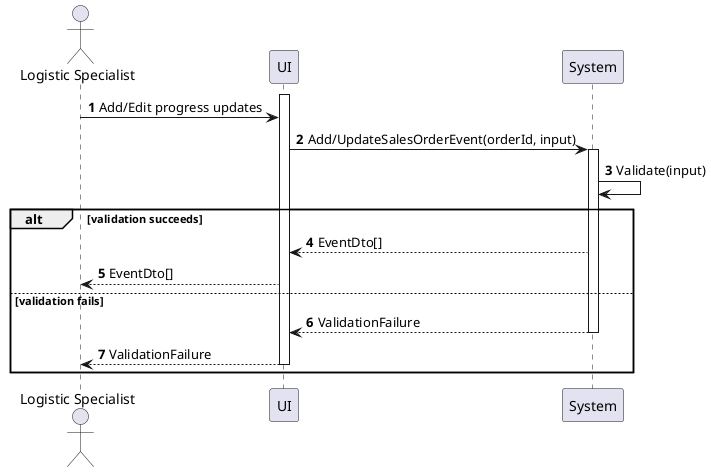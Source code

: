 @startuml sales-order-update-progress
autonumber

actor "Logistic Specialist" as a
participant UI as f
participant System as b

activate f
a -> f : Add/Edit progress updates
f -> b : Add/UpdateSalesOrderEvent(orderId, input)
activate b
b -> b : Validate(input)

alt validation succeeds
    b --> f : EventDto[]
    f --> a : EventDto[]
else validation fails
    return ValidationFailure
    f --> a : ValidationFailure
    deactivate f
end
@enduml